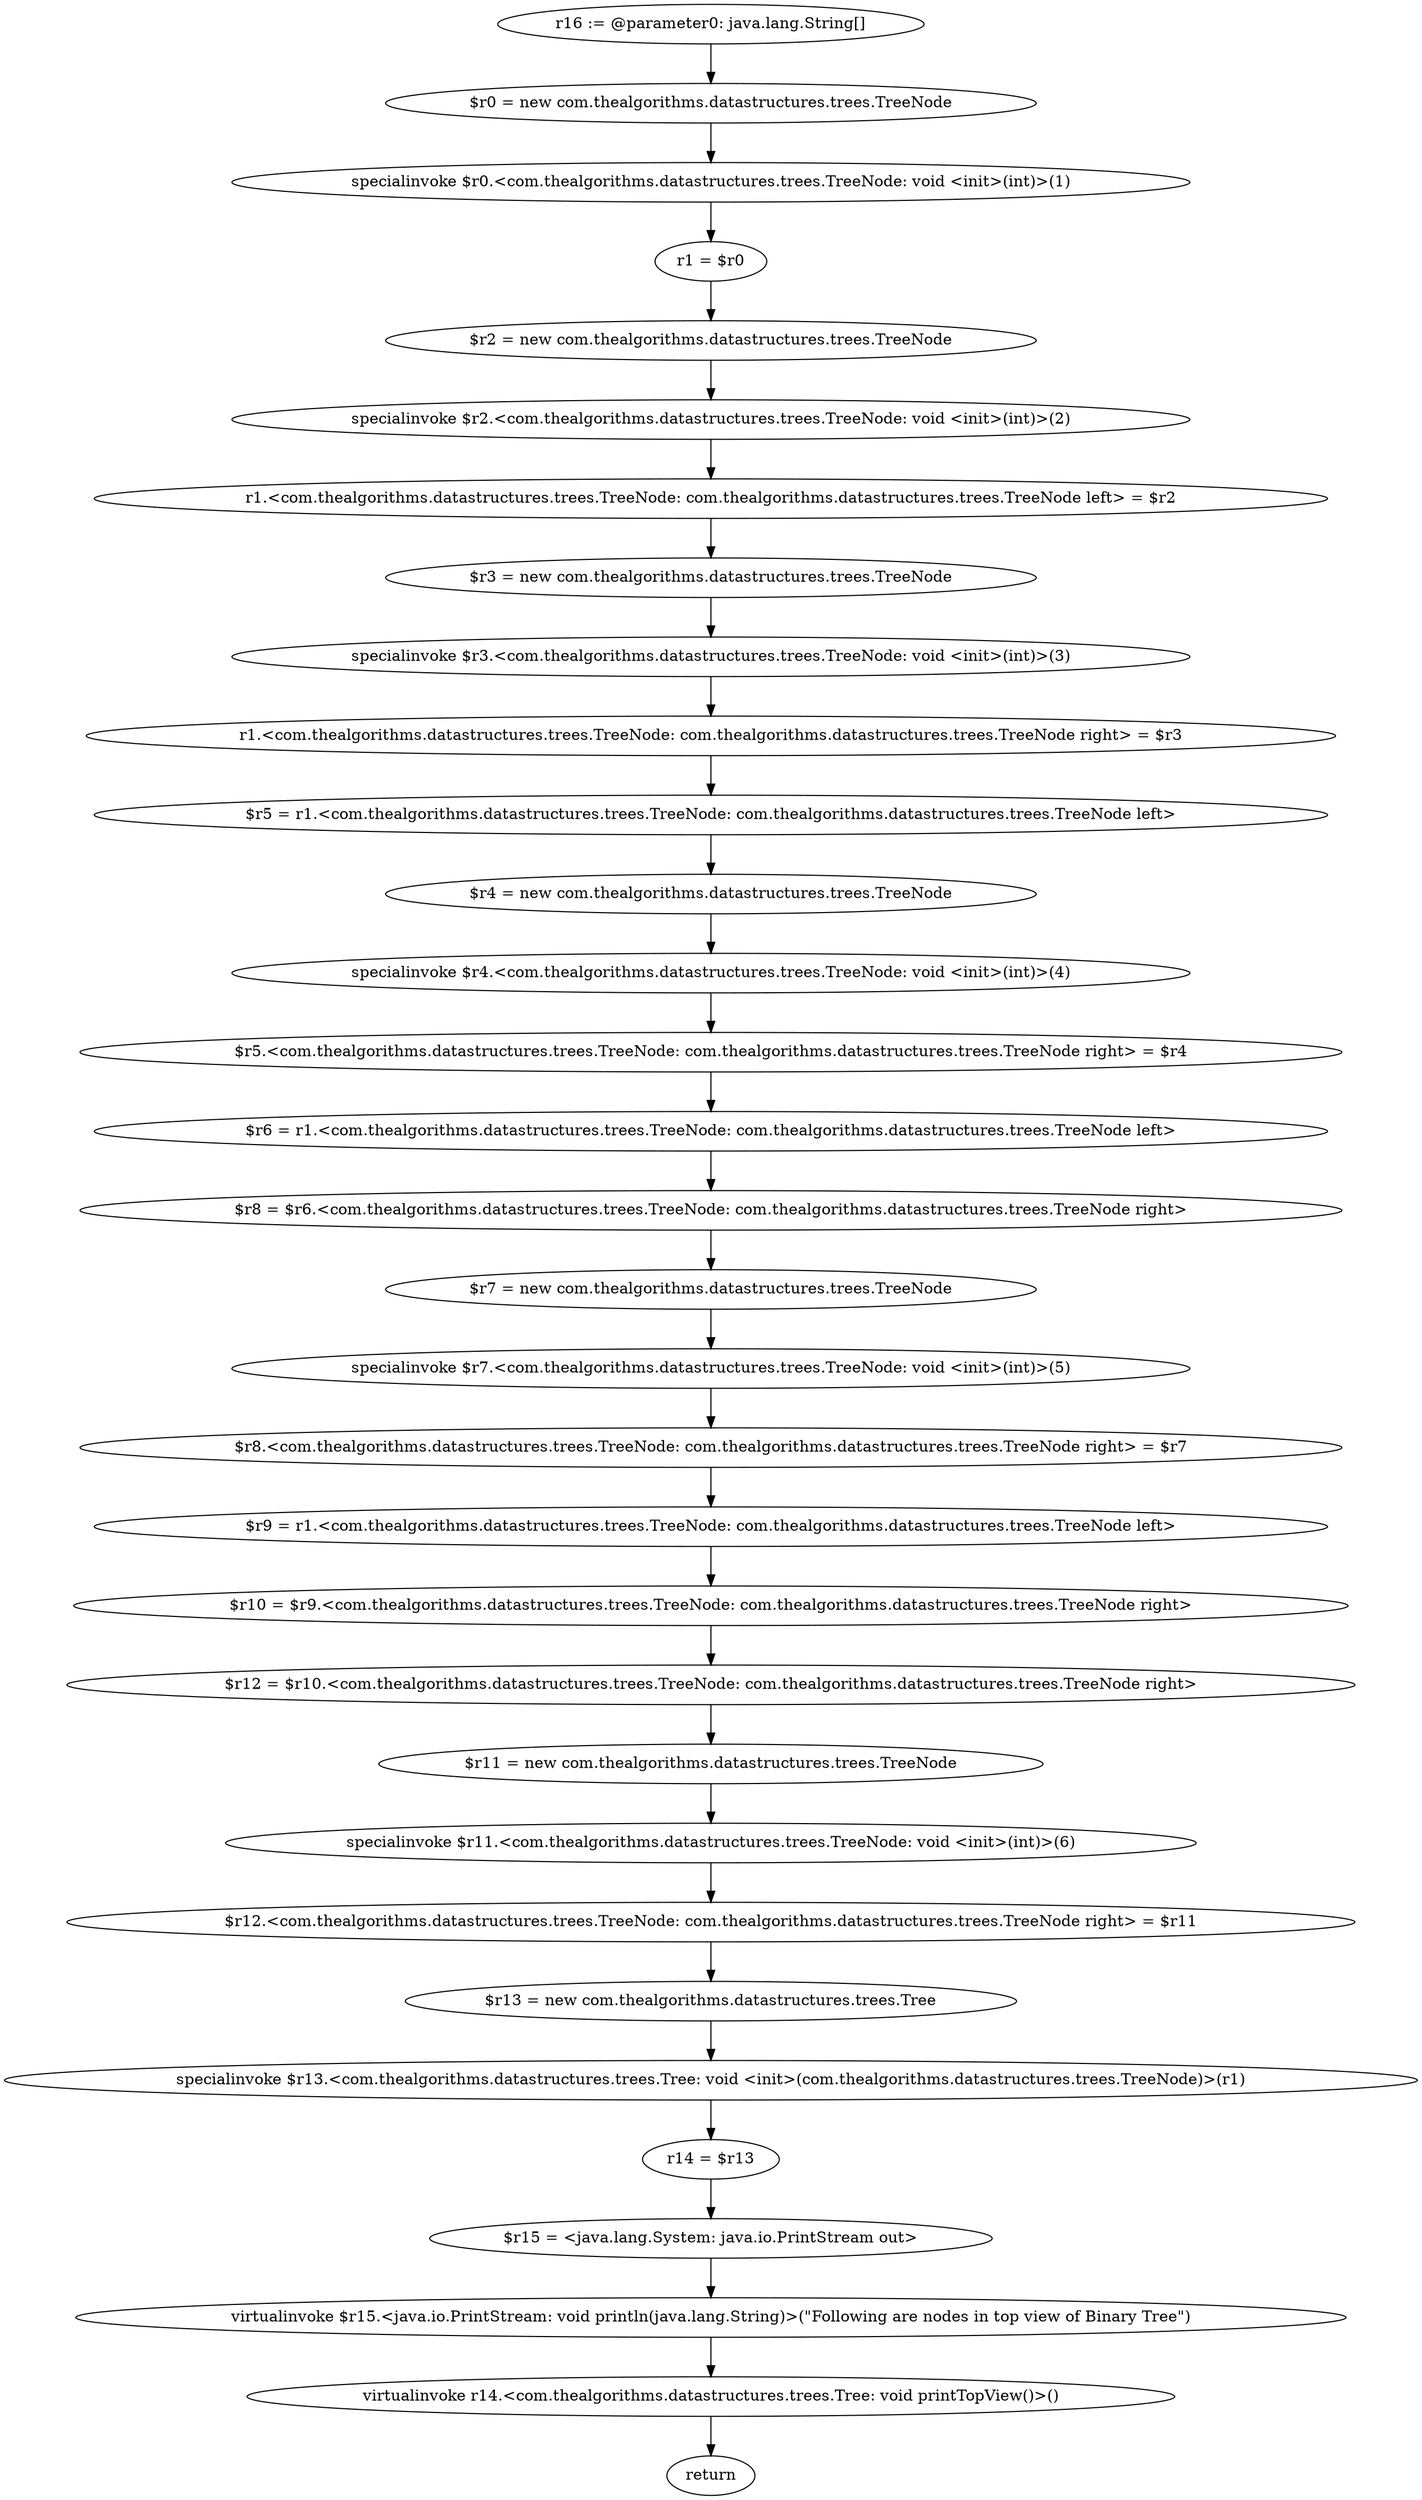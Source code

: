 digraph "unitGraph" {
    "r16 := @parameter0: java.lang.String[]"
    "$r0 = new com.thealgorithms.datastructures.trees.TreeNode"
    "specialinvoke $r0.<com.thealgorithms.datastructures.trees.TreeNode: void <init>(int)>(1)"
    "r1 = $r0"
    "$r2 = new com.thealgorithms.datastructures.trees.TreeNode"
    "specialinvoke $r2.<com.thealgorithms.datastructures.trees.TreeNode: void <init>(int)>(2)"
    "r1.<com.thealgorithms.datastructures.trees.TreeNode: com.thealgorithms.datastructures.trees.TreeNode left> = $r2"
    "$r3 = new com.thealgorithms.datastructures.trees.TreeNode"
    "specialinvoke $r3.<com.thealgorithms.datastructures.trees.TreeNode: void <init>(int)>(3)"
    "r1.<com.thealgorithms.datastructures.trees.TreeNode: com.thealgorithms.datastructures.trees.TreeNode right> = $r3"
    "$r5 = r1.<com.thealgorithms.datastructures.trees.TreeNode: com.thealgorithms.datastructures.trees.TreeNode left>"
    "$r4 = new com.thealgorithms.datastructures.trees.TreeNode"
    "specialinvoke $r4.<com.thealgorithms.datastructures.trees.TreeNode: void <init>(int)>(4)"
    "$r5.<com.thealgorithms.datastructures.trees.TreeNode: com.thealgorithms.datastructures.trees.TreeNode right> = $r4"
    "$r6 = r1.<com.thealgorithms.datastructures.trees.TreeNode: com.thealgorithms.datastructures.trees.TreeNode left>"
    "$r8 = $r6.<com.thealgorithms.datastructures.trees.TreeNode: com.thealgorithms.datastructures.trees.TreeNode right>"
    "$r7 = new com.thealgorithms.datastructures.trees.TreeNode"
    "specialinvoke $r7.<com.thealgorithms.datastructures.trees.TreeNode: void <init>(int)>(5)"
    "$r8.<com.thealgorithms.datastructures.trees.TreeNode: com.thealgorithms.datastructures.trees.TreeNode right> = $r7"
    "$r9 = r1.<com.thealgorithms.datastructures.trees.TreeNode: com.thealgorithms.datastructures.trees.TreeNode left>"
    "$r10 = $r9.<com.thealgorithms.datastructures.trees.TreeNode: com.thealgorithms.datastructures.trees.TreeNode right>"
    "$r12 = $r10.<com.thealgorithms.datastructures.trees.TreeNode: com.thealgorithms.datastructures.trees.TreeNode right>"
    "$r11 = new com.thealgorithms.datastructures.trees.TreeNode"
    "specialinvoke $r11.<com.thealgorithms.datastructures.trees.TreeNode: void <init>(int)>(6)"
    "$r12.<com.thealgorithms.datastructures.trees.TreeNode: com.thealgorithms.datastructures.trees.TreeNode right> = $r11"
    "$r13 = new com.thealgorithms.datastructures.trees.Tree"
    "specialinvoke $r13.<com.thealgorithms.datastructures.trees.Tree: void <init>(com.thealgorithms.datastructures.trees.TreeNode)>(r1)"
    "r14 = $r13"
    "$r15 = <java.lang.System: java.io.PrintStream out>"
    "virtualinvoke $r15.<java.io.PrintStream: void println(java.lang.String)>(\"Following are nodes in top view of Binary Tree\")"
    "virtualinvoke r14.<com.thealgorithms.datastructures.trees.Tree: void printTopView()>()"
    "return"
    "r16 := @parameter0: java.lang.String[]"->"$r0 = new com.thealgorithms.datastructures.trees.TreeNode";
    "$r0 = new com.thealgorithms.datastructures.trees.TreeNode"->"specialinvoke $r0.<com.thealgorithms.datastructures.trees.TreeNode: void <init>(int)>(1)";
    "specialinvoke $r0.<com.thealgorithms.datastructures.trees.TreeNode: void <init>(int)>(1)"->"r1 = $r0";
    "r1 = $r0"->"$r2 = new com.thealgorithms.datastructures.trees.TreeNode";
    "$r2 = new com.thealgorithms.datastructures.trees.TreeNode"->"specialinvoke $r2.<com.thealgorithms.datastructures.trees.TreeNode: void <init>(int)>(2)";
    "specialinvoke $r2.<com.thealgorithms.datastructures.trees.TreeNode: void <init>(int)>(2)"->"r1.<com.thealgorithms.datastructures.trees.TreeNode: com.thealgorithms.datastructures.trees.TreeNode left> = $r2";
    "r1.<com.thealgorithms.datastructures.trees.TreeNode: com.thealgorithms.datastructures.trees.TreeNode left> = $r2"->"$r3 = new com.thealgorithms.datastructures.trees.TreeNode";
    "$r3 = new com.thealgorithms.datastructures.trees.TreeNode"->"specialinvoke $r3.<com.thealgorithms.datastructures.trees.TreeNode: void <init>(int)>(3)";
    "specialinvoke $r3.<com.thealgorithms.datastructures.trees.TreeNode: void <init>(int)>(3)"->"r1.<com.thealgorithms.datastructures.trees.TreeNode: com.thealgorithms.datastructures.trees.TreeNode right> = $r3";
    "r1.<com.thealgorithms.datastructures.trees.TreeNode: com.thealgorithms.datastructures.trees.TreeNode right> = $r3"->"$r5 = r1.<com.thealgorithms.datastructures.trees.TreeNode: com.thealgorithms.datastructures.trees.TreeNode left>";
    "$r5 = r1.<com.thealgorithms.datastructures.trees.TreeNode: com.thealgorithms.datastructures.trees.TreeNode left>"->"$r4 = new com.thealgorithms.datastructures.trees.TreeNode";
    "$r4 = new com.thealgorithms.datastructures.trees.TreeNode"->"specialinvoke $r4.<com.thealgorithms.datastructures.trees.TreeNode: void <init>(int)>(4)";
    "specialinvoke $r4.<com.thealgorithms.datastructures.trees.TreeNode: void <init>(int)>(4)"->"$r5.<com.thealgorithms.datastructures.trees.TreeNode: com.thealgorithms.datastructures.trees.TreeNode right> = $r4";
    "$r5.<com.thealgorithms.datastructures.trees.TreeNode: com.thealgorithms.datastructures.trees.TreeNode right> = $r4"->"$r6 = r1.<com.thealgorithms.datastructures.trees.TreeNode: com.thealgorithms.datastructures.trees.TreeNode left>";
    "$r6 = r1.<com.thealgorithms.datastructures.trees.TreeNode: com.thealgorithms.datastructures.trees.TreeNode left>"->"$r8 = $r6.<com.thealgorithms.datastructures.trees.TreeNode: com.thealgorithms.datastructures.trees.TreeNode right>";
    "$r8 = $r6.<com.thealgorithms.datastructures.trees.TreeNode: com.thealgorithms.datastructures.trees.TreeNode right>"->"$r7 = new com.thealgorithms.datastructures.trees.TreeNode";
    "$r7 = new com.thealgorithms.datastructures.trees.TreeNode"->"specialinvoke $r7.<com.thealgorithms.datastructures.trees.TreeNode: void <init>(int)>(5)";
    "specialinvoke $r7.<com.thealgorithms.datastructures.trees.TreeNode: void <init>(int)>(5)"->"$r8.<com.thealgorithms.datastructures.trees.TreeNode: com.thealgorithms.datastructures.trees.TreeNode right> = $r7";
    "$r8.<com.thealgorithms.datastructures.trees.TreeNode: com.thealgorithms.datastructures.trees.TreeNode right> = $r7"->"$r9 = r1.<com.thealgorithms.datastructures.trees.TreeNode: com.thealgorithms.datastructures.trees.TreeNode left>";
    "$r9 = r1.<com.thealgorithms.datastructures.trees.TreeNode: com.thealgorithms.datastructures.trees.TreeNode left>"->"$r10 = $r9.<com.thealgorithms.datastructures.trees.TreeNode: com.thealgorithms.datastructures.trees.TreeNode right>";
    "$r10 = $r9.<com.thealgorithms.datastructures.trees.TreeNode: com.thealgorithms.datastructures.trees.TreeNode right>"->"$r12 = $r10.<com.thealgorithms.datastructures.trees.TreeNode: com.thealgorithms.datastructures.trees.TreeNode right>";
    "$r12 = $r10.<com.thealgorithms.datastructures.trees.TreeNode: com.thealgorithms.datastructures.trees.TreeNode right>"->"$r11 = new com.thealgorithms.datastructures.trees.TreeNode";
    "$r11 = new com.thealgorithms.datastructures.trees.TreeNode"->"specialinvoke $r11.<com.thealgorithms.datastructures.trees.TreeNode: void <init>(int)>(6)";
    "specialinvoke $r11.<com.thealgorithms.datastructures.trees.TreeNode: void <init>(int)>(6)"->"$r12.<com.thealgorithms.datastructures.trees.TreeNode: com.thealgorithms.datastructures.trees.TreeNode right> = $r11";
    "$r12.<com.thealgorithms.datastructures.trees.TreeNode: com.thealgorithms.datastructures.trees.TreeNode right> = $r11"->"$r13 = new com.thealgorithms.datastructures.trees.Tree";
    "$r13 = new com.thealgorithms.datastructures.trees.Tree"->"specialinvoke $r13.<com.thealgorithms.datastructures.trees.Tree: void <init>(com.thealgorithms.datastructures.trees.TreeNode)>(r1)";
    "specialinvoke $r13.<com.thealgorithms.datastructures.trees.Tree: void <init>(com.thealgorithms.datastructures.trees.TreeNode)>(r1)"->"r14 = $r13";
    "r14 = $r13"->"$r15 = <java.lang.System: java.io.PrintStream out>";
    "$r15 = <java.lang.System: java.io.PrintStream out>"->"virtualinvoke $r15.<java.io.PrintStream: void println(java.lang.String)>(\"Following are nodes in top view of Binary Tree\")";
    "virtualinvoke $r15.<java.io.PrintStream: void println(java.lang.String)>(\"Following are nodes in top view of Binary Tree\")"->"virtualinvoke r14.<com.thealgorithms.datastructures.trees.Tree: void printTopView()>()";
    "virtualinvoke r14.<com.thealgorithms.datastructures.trees.Tree: void printTopView()>()"->"return";
}
